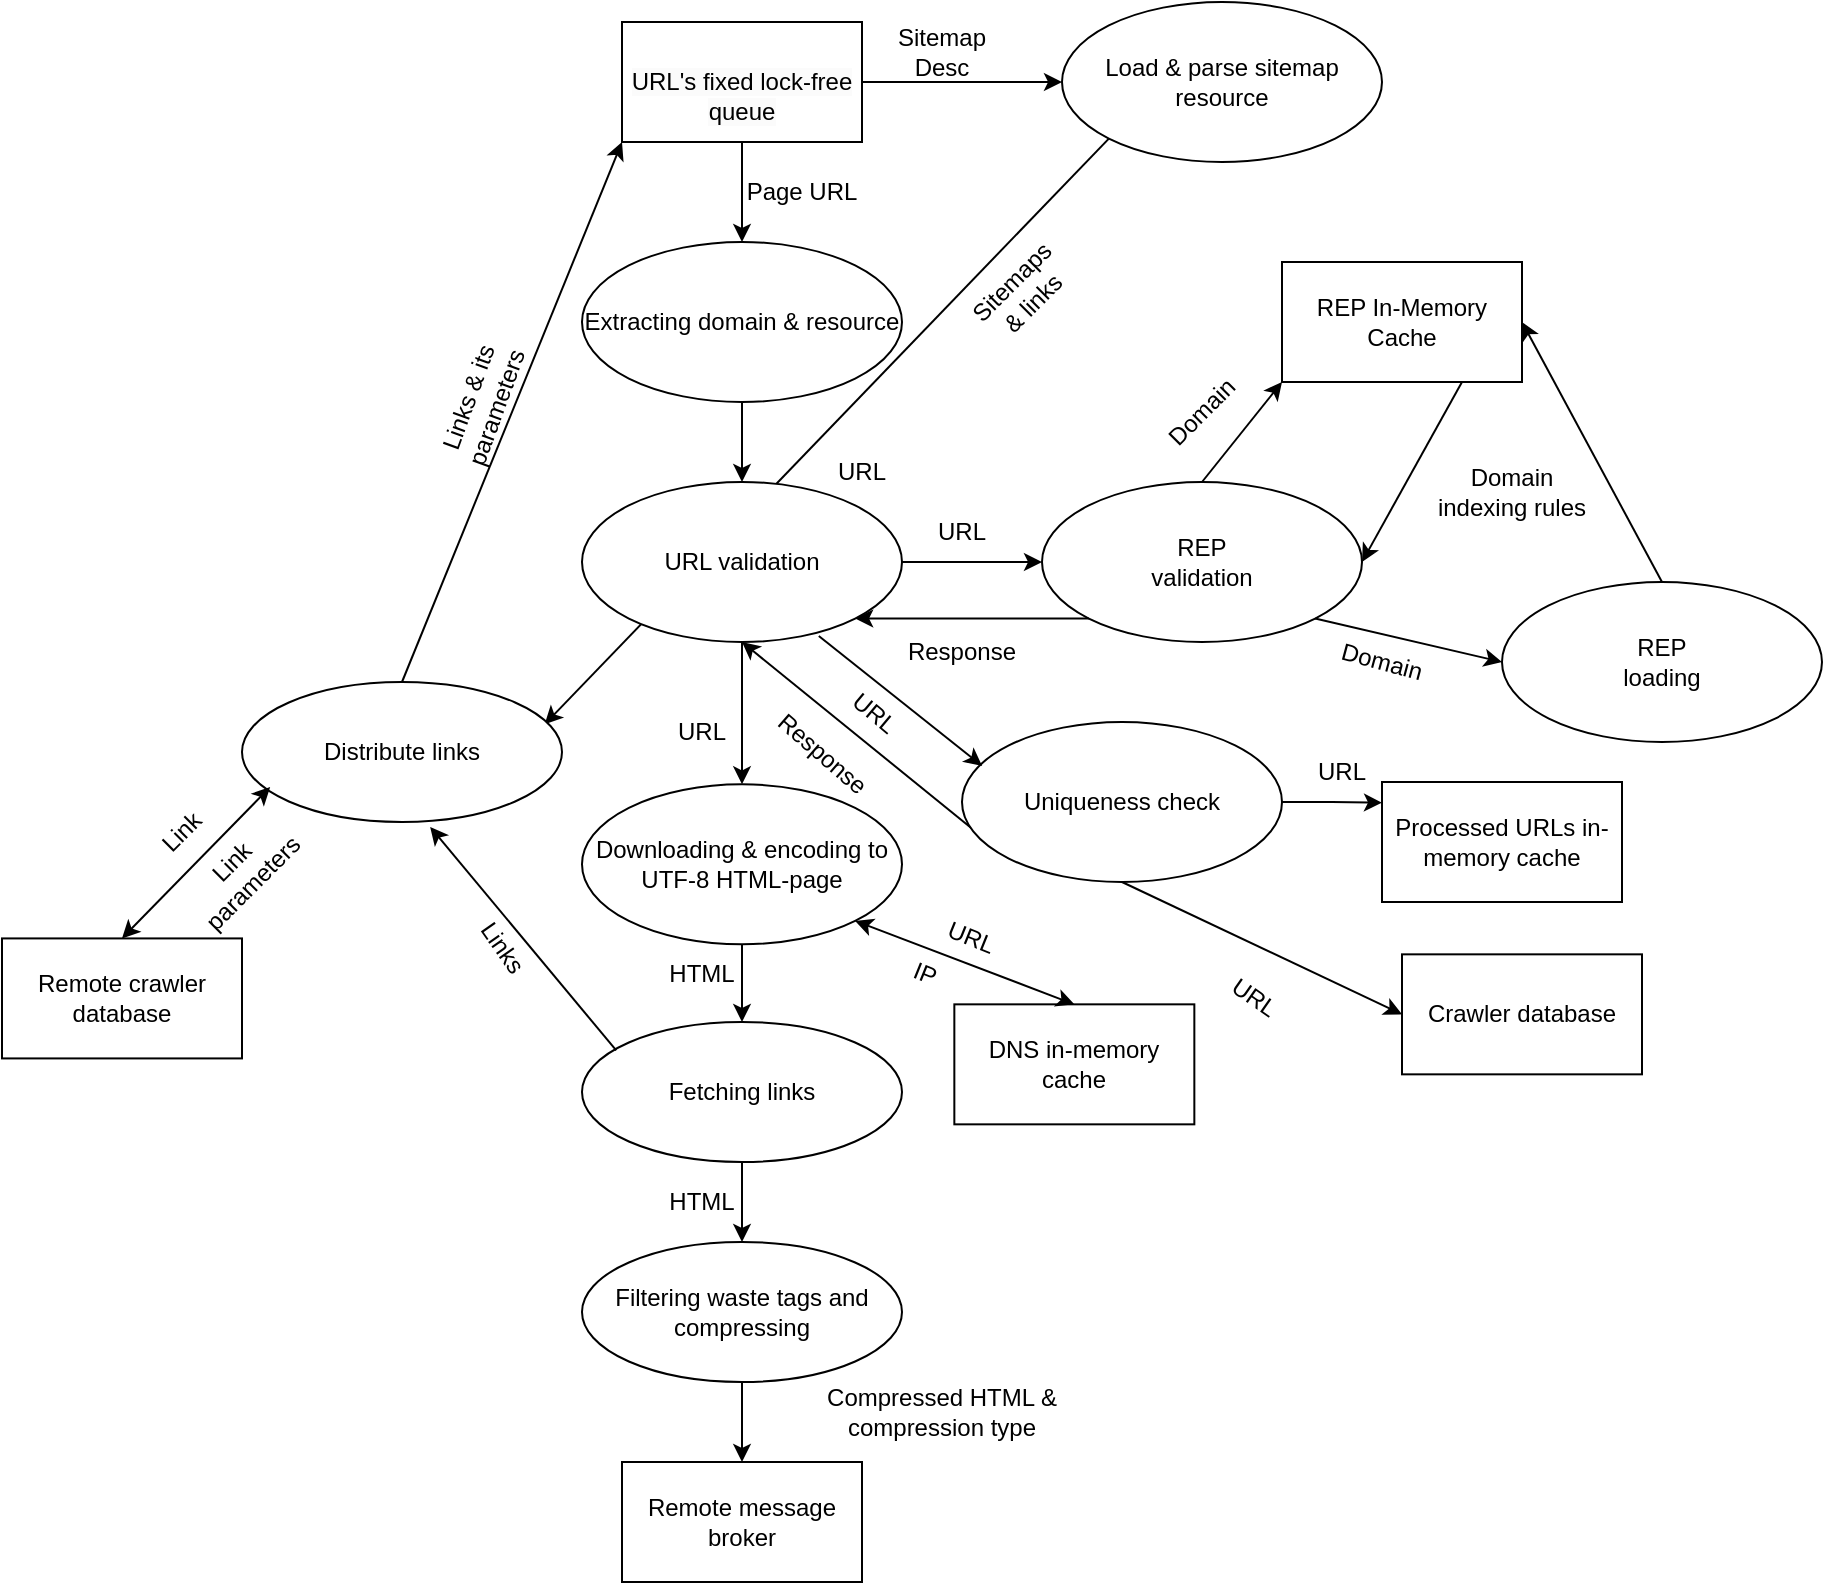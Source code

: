 <mxfile version="23.1.5" type="device">
  <diagram name="Страница — 1" id="eZ_tVCg_h0X2Gm_dTags">
    <mxGraphModel dx="2245" dy="828" grid="1" gridSize="10" guides="1" tooltips="1" connect="1" arrows="1" fold="1" page="1" pageScale="1" pageWidth="827" pageHeight="1169" math="0" shadow="0">
      <root>
        <mxCell id="0" />
        <mxCell id="1" parent="0" />
        <mxCell id="CQ96czjofzC0-EzZkyOq-5" value="" style="endArrow=classic;html=1;rounded=0;exitX=0;exitY=1;exitDx=0;exitDy=0;entryX=0.946;entryY=0.302;entryDx=0;entryDy=0;entryPerimeter=0;" parent="1" source="CQ96czjofzC0-EzZkyOq-1" target="QSmbt6kom0b3aY5u2v_s-62" edge="1">
          <mxGeometry width="50" height="50" relative="1" as="geometry">
            <mxPoint x="300" y="340" as="sourcePoint" />
            <mxPoint x="350" y="290" as="targetPoint" />
          </mxGeometry>
        </mxCell>
        <mxCell id="QSmbt6kom0b3aY5u2v_s-1" value="Extracting domain &amp;amp; resource" style="ellipse;whiteSpace=wrap;html=1;" parent="1" vertex="1">
          <mxGeometry x="80" y="280" width="160" height="80" as="geometry" />
        </mxCell>
        <mxCell id="QSmbt6kom0b3aY5u2v_s-2" value="" style="endArrow=classic;html=1;rounded=0;entryX=0.5;entryY=0;entryDx=0;entryDy=0;exitX=0.5;exitY=1;exitDx=0;exitDy=0;" parent="1" source="QSmbt6kom0b3aY5u2v_s-5" target="QSmbt6kom0b3aY5u2v_s-1" edge="1">
          <mxGeometry width="50" height="50" relative="1" as="geometry">
            <mxPoint x="140" y="240" as="sourcePoint" />
            <mxPoint x="150" y="190" as="targetPoint" />
          </mxGeometry>
        </mxCell>
        <mxCell id="QSmbt6kom0b3aY5u2v_s-3" value="URL" style="text;html=1;strokeColor=none;fillColor=none;align=center;verticalAlign=middle;whiteSpace=wrap;rounded=0;" parent="1" vertex="1">
          <mxGeometry x="240" y="410" width="60" height="30" as="geometry" />
        </mxCell>
        <mxCell id="QSmbt6kom0b3aY5u2v_s-17" value="URL" style="text;html=1;strokeColor=none;fillColor=none;align=center;verticalAlign=middle;whiteSpace=wrap;rounded=0;" parent="1" vertex="1">
          <mxGeometry x="190" y="370" width="60" height="50" as="geometry" />
        </mxCell>
        <mxCell id="QSmbt6kom0b3aY5u2v_s-5" value="&lt;br&gt;&lt;span style=&quot;color: rgb(0, 0, 0); font-family: Helvetica; font-size: 12px; font-style: normal; font-variant-ligatures: normal; font-variant-caps: normal; font-weight: 400; letter-spacing: normal; orphans: 2; text-align: center; text-indent: 0px; text-transform: none; widows: 2; word-spacing: 0px; -webkit-text-stroke-width: 0px; background-color: rgb(251, 251, 251); text-decoration-thickness: initial; text-decoration-style: initial; text-decoration-color: initial; float: none; display: inline !important;&quot;&gt;URL&#39;s fixed lock-free queue&lt;/span&gt;" style="rounded=0;whiteSpace=wrap;html=1;" parent="1" vertex="1">
          <mxGeometry x="100" y="170" width="120" height="60" as="geometry" />
        </mxCell>
        <mxCell id="QSmbt6kom0b3aY5u2v_s-9" value="" style="endArrow=classic;html=1;rounded=0;exitX=0.5;exitY=1;exitDx=0;exitDy=0;entryX=0.5;entryY=0;entryDx=0;entryDy=0;" parent="1" source="QSmbt6kom0b3aY5u2v_s-1" target="QSmbt6kom0b3aY5u2v_s-10" edge="1">
          <mxGeometry width="50" height="50" relative="1" as="geometry">
            <mxPoint x="240" y="490" as="sourcePoint" />
            <mxPoint x="160" y="400" as="targetPoint" />
          </mxGeometry>
        </mxCell>
        <mxCell id="QSmbt6kom0b3aY5u2v_s-10" value="URL validation" style="ellipse;whiteSpace=wrap;html=1;" parent="1" vertex="1">
          <mxGeometry x="80" y="400" width="160" height="80" as="geometry" />
        </mxCell>
        <mxCell id="QSmbt6kom0b3aY5u2v_s-12" value="REP In-Memory Cache" style="rounded=0;whiteSpace=wrap;html=1;" parent="1" vertex="1">
          <mxGeometry x="430" y="290" width="120" height="60" as="geometry" />
        </mxCell>
        <mxCell id="QSmbt6kom0b3aY5u2v_s-14" value="REP&lt;br&gt;validation" style="ellipse;whiteSpace=wrap;html=1;" parent="1" vertex="1">
          <mxGeometry x="310" y="400" width="160" height="80" as="geometry" />
        </mxCell>
        <mxCell id="QSmbt6kom0b3aY5u2v_s-15" value="" style="endArrow=classic;html=1;rounded=0;exitX=1;exitY=0.5;exitDx=0;exitDy=0;entryX=0;entryY=0.5;entryDx=0;entryDy=0;" parent="1" source="QSmbt6kom0b3aY5u2v_s-10" target="QSmbt6kom0b3aY5u2v_s-14" edge="1">
          <mxGeometry width="50" height="50" relative="1" as="geometry">
            <mxPoint x="260" y="460" as="sourcePoint" />
            <mxPoint x="300" y="540" as="targetPoint" />
          </mxGeometry>
        </mxCell>
        <mxCell id="QSmbt6kom0b3aY5u2v_s-16" value="Page URL" style="text;html=1;strokeColor=none;fillColor=none;align=center;verticalAlign=middle;whiteSpace=wrap;rounded=0;" parent="1" vertex="1">
          <mxGeometry x="160" y="240" width="60" height="30" as="geometry" />
        </mxCell>
        <mxCell id="QSmbt6kom0b3aY5u2v_s-19" value="" style="endArrow=classic;html=1;rounded=0;exitX=0.5;exitY=0;exitDx=0;exitDy=0;entryX=0;entryY=1;entryDx=0;entryDy=0;" parent="1" source="QSmbt6kom0b3aY5u2v_s-14" target="QSmbt6kom0b3aY5u2v_s-12" edge="1">
          <mxGeometry width="50" height="50" relative="1" as="geometry">
            <mxPoint x="510" y="430" as="sourcePoint" />
            <mxPoint x="560" y="380" as="targetPoint" />
          </mxGeometry>
        </mxCell>
        <mxCell id="QSmbt6kom0b3aY5u2v_s-20" value="Domain" style="text;html=1;strokeColor=none;fillColor=none;align=center;verticalAlign=middle;whiteSpace=wrap;rounded=0;rotation=-45;" parent="1" vertex="1">
          <mxGeometry x="360" y="350" width="60" height="30" as="geometry" />
        </mxCell>
        <mxCell id="QSmbt6kom0b3aY5u2v_s-22" value="" style="endArrow=classic;html=1;rounded=0;entryX=1;entryY=0.5;entryDx=0;entryDy=0;exitX=0.75;exitY=1;exitDx=0;exitDy=0;" parent="1" source="QSmbt6kom0b3aY5u2v_s-12" target="QSmbt6kom0b3aY5u2v_s-14" edge="1">
          <mxGeometry width="50" height="50" relative="1" as="geometry">
            <mxPoint x="670" y="500" as="sourcePoint" />
            <mxPoint x="720" y="450" as="targetPoint" />
          </mxGeometry>
        </mxCell>
        <mxCell id="QSmbt6kom0b3aY5u2v_s-23" value="Domain indexing rules" style="text;html=1;strokeColor=none;fillColor=none;align=center;verticalAlign=middle;whiteSpace=wrap;rounded=0;" parent="1" vertex="1">
          <mxGeometry x="500" y="390" width="90" height="30" as="geometry" />
        </mxCell>
        <mxCell id="QSmbt6kom0b3aY5u2v_s-25" value="REP&lt;br&gt;loading" style="ellipse;whiteSpace=wrap;html=1;" parent="1" vertex="1">
          <mxGeometry x="540" y="450" width="160" height="80" as="geometry" />
        </mxCell>
        <mxCell id="QSmbt6kom0b3aY5u2v_s-26" value="" style="endArrow=classic;html=1;rounded=0;exitX=1;exitY=1;exitDx=0;exitDy=0;entryX=0;entryY=0.5;entryDx=0;entryDy=0;" parent="1" source="QSmbt6kom0b3aY5u2v_s-14" target="QSmbt6kom0b3aY5u2v_s-25" edge="1">
          <mxGeometry width="50" height="50" relative="1" as="geometry">
            <mxPoint x="360" y="620" as="sourcePoint" />
            <mxPoint x="410" y="570" as="targetPoint" />
          </mxGeometry>
        </mxCell>
        <mxCell id="QSmbt6kom0b3aY5u2v_s-27" value="Domain" style="text;html=1;strokeColor=none;fillColor=none;align=center;verticalAlign=middle;whiteSpace=wrap;rounded=0;rotation=15;" parent="1" vertex="1">
          <mxGeometry x="450" y="475" width="60" height="30" as="geometry" />
        </mxCell>
        <mxCell id="QSmbt6kom0b3aY5u2v_s-28" value="" style="endArrow=classic;html=1;rounded=0;entryX=1;entryY=0.5;entryDx=0;entryDy=0;exitX=0.5;exitY=0;exitDx=0;exitDy=0;" parent="1" source="QSmbt6kom0b3aY5u2v_s-25" target="QSmbt6kom0b3aY5u2v_s-12" edge="1">
          <mxGeometry width="50" height="50" relative="1" as="geometry">
            <mxPoint x="690" y="430" as="sourcePoint" />
            <mxPoint x="740" y="380" as="targetPoint" />
          </mxGeometry>
        </mxCell>
        <mxCell id="QSmbt6kom0b3aY5u2v_s-29" value="" style="endArrow=classic;html=1;rounded=0;exitX=0;exitY=1;exitDx=0;exitDy=0;entryX=1;entryY=1;entryDx=0;entryDy=0;" parent="1" source="QSmbt6kom0b3aY5u2v_s-14" target="QSmbt6kom0b3aY5u2v_s-10" edge="1">
          <mxGeometry width="50" height="50" relative="1" as="geometry">
            <mxPoint x="280" y="580" as="sourcePoint" />
            <mxPoint x="330" y="530" as="targetPoint" />
          </mxGeometry>
        </mxCell>
        <mxCell id="QSmbt6kom0b3aY5u2v_s-30" value="Response" style="text;html=1;strokeColor=none;fillColor=none;align=center;verticalAlign=middle;whiteSpace=wrap;rounded=0;" parent="1" vertex="1">
          <mxGeometry x="240" y="470" width="60" height="30" as="geometry" />
        </mxCell>
        <mxCell id="QSmbt6kom0b3aY5u2v_s-39" style="rounded=0;orthogonalLoop=1;jettySize=auto;html=1;exitX=0.5;exitY=1;exitDx=0;exitDy=0;entryX=0;entryY=0.5;entryDx=0;entryDy=0;" parent="1" source="QSmbt6kom0b3aY5u2v_s-31" target="QSmbt6kom0b3aY5u2v_s-36" edge="1">
          <mxGeometry relative="1" as="geometry">
            <mxPoint x="460" y="750" as="targetPoint" />
          </mxGeometry>
        </mxCell>
        <mxCell id="QSmbt6kom0b3aY5u2v_s-45" style="rounded=0;orthogonalLoop=1;jettySize=auto;html=1;exitX=0;exitY=1;exitDx=0;exitDy=0;entryX=0.5;entryY=1;entryDx=0;entryDy=0;" parent="1" source="QSmbt6kom0b3aY5u2v_s-31" target="QSmbt6kom0b3aY5u2v_s-10" edge="1">
          <mxGeometry relative="1" as="geometry" />
        </mxCell>
        <mxCell id="QSmbt6kom0b3aY5u2v_s-31" value="Uniqueness check" style="ellipse;whiteSpace=wrap;html=1;" parent="1" vertex="1">
          <mxGeometry x="270" y="520" width="160" height="80" as="geometry" />
        </mxCell>
        <mxCell id="QSmbt6kom0b3aY5u2v_s-32" value="" style="endArrow=classic;html=1;rounded=0;exitX=0.74;exitY=0.963;exitDx=0;exitDy=0;exitPerimeter=0;entryX=0.063;entryY=0.275;entryDx=0;entryDy=0;entryPerimeter=0;" parent="1" source="QSmbt6kom0b3aY5u2v_s-10" target="QSmbt6kom0b3aY5u2v_s-31" edge="1">
          <mxGeometry width="50" height="50" relative="1" as="geometry">
            <mxPoint x="400" y="460" as="sourcePoint" />
            <mxPoint x="450" y="410" as="targetPoint" />
          </mxGeometry>
        </mxCell>
        <mxCell id="QSmbt6kom0b3aY5u2v_s-33" value="URL" style="text;html=1;strokeColor=none;fillColor=none;align=center;verticalAlign=middle;whiteSpace=wrap;rounded=0;rotation=40;" parent="1" vertex="1">
          <mxGeometry x="196.42" y="511.17" width="60" height="10" as="geometry" />
        </mxCell>
        <mxCell id="QSmbt6kom0b3aY5u2v_s-34" value="Processed URLs in-memory cache" style="rounded=0;whiteSpace=wrap;html=1;" parent="1" vertex="1">
          <mxGeometry x="480" y="550" width="120" height="60" as="geometry" />
        </mxCell>
        <mxCell id="QSmbt6kom0b3aY5u2v_s-36" value="Crawler database" style="rounded=0;whiteSpace=wrap;html=1;" parent="1" vertex="1">
          <mxGeometry x="490" y="636.17" width="120" height="60" as="geometry" />
        </mxCell>
        <mxCell id="QSmbt6kom0b3aY5u2v_s-37" style="edgeStyle=orthogonalEdgeStyle;rounded=0;orthogonalLoop=1;jettySize=auto;html=1;entryX=0;entryY=0.172;entryDx=0;entryDy=0;entryPerimeter=0;" parent="1" source="QSmbt6kom0b3aY5u2v_s-31" target="QSmbt6kom0b3aY5u2v_s-34" edge="1">
          <mxGeometry relative="1" as="geometry" />
        </mxCell>
        <mxCell id="QSmbt6kom0b3aY5u2v_s-41" value="URL" style="text;html=1;strokeColor=none;fillColor=none;align=center;verticalAlign=middle;whiteSpace=wrap;rounded=0;" parent="1" vertex="1">
          <mxGeometry x="430" y="530" width="60" height="30" as="geometry" />
        </mxCell>
        <mxCell id="QSmbt6kom0b3aY5u2v_s-43" value="URL" style="text;html=1;strokeColor=none;fillColor=none;align=center;verticalAlign=middle;whiteSpace=wrap;rounded=0;rotation=35;" parent="1" vertex="1">
          <mxGeometry x="386.17" y="648.21" width="60" height="20" as="geometry" />
        </mxCell>
        <mxCell id="QSmbt6kom0b3aY5u2v_s-46" value="Response" style="text;html=1;strokeColor=none;fillColor=none;align=center;verticalAlign=middle;whiteSpace=wrap;rounded=0;rotation=41;" parent="1" vertex="1">
          <mxGeometry x="170" y="521.17" width="60" height="30" as="geometry" />
        </mxCell>
        <mxCell id="QSmbt6kom0b3aY5u2v_s-47" value="" style="endArrow=classic;html=1;rounded=0;exitX=0.5;exitY=1;exitDx=0;exitDy=0;entryX=0.5;entryY=0;entryDx=0;entryDy=0;" parent="1" source="QSmbt6kom0b3aY5u2v_s-10" target="QSmbt6kom0b3aY5u2v_s-48" edge="1">
          <mxGeometry width="50" height="50" relative="1" as="geometry">
            <mxPoint x="120" y="650" as="sourcePoint" />
            <mxPoint x="160" y="560" as="targetPoint" />
          </mxGeometry>
        </mxCell>
        <mxCell id="QSmbt6kom0b3aY5u2v_s-48" value="Downloading &amp;amp; encoding to UTF-8 HTML-page" style="ellipse;whiteSpace=wrap;html=1;" parent="1" vertex="1">
          <mxGeometry x="80" y="551.17" width="160" height="80" as="geometry" />
        </mxCell>
        <mxCell id="QSmbt6kom0b3aY5u2v_s-49" value="URL" style="text;html=1;strokeColor=none;fillColor=none;align=center;verticalAlign=middle;whiteSpace=wrap;rounded=0;" parent="1" vertex="1">
          <mxGeometry x="110" y="500" width="60" height="50" as="geometry" />
        </mxCell>
        <mxCell id="QSmbt6kom0b3aY5u2v_s-50" value="Fetching links" style="ellipse;whiteSpace=wrap;html=1;" parent="1" vertex="1">
          <mxGeometry x="80" y="670" width="160" height="70" as="geometry" />
        </mxCell>
        <mxCell id="QSmbt6kom0b3aY5u2v_s-51" value="" style="endArrow=classic;html=1;rounded=0;exitX=0.5;exitY=1;exitDx=0;exitDy=0;entryX=0.5;entryY=0;entryDx=0;entryDy=0;" parent="1" source="QSmbt6kom0b3aY5u2v_s-48" target="QSmbt6kom0b3aY5u2v_s-50" edge="1">
          <mxGeometry width="50" height="50" relative="1" as="geometry">
            <mxPoint x="60" y="690" as="sourcePoint" />
            <mxPoint x="110" y="640" as="targetPoint" />
          </mxGeometry>
        </mxCell>
        <mxCell id="QSmbt6kom0b3aY5u2v_s-52" value="" style="endArrow=classic;html=1;rounded=0;exitX=0.5;exitY=1;exitDx=0;exitDy=0;entryX=0.5;entryY=0;entryDx=0;entryDy=0;" parent="1" source="QSmbt6kom0b3aY5u2v_s-50" target="QSmbt6kom0b3aY5u2v_s-55" edge="1">
          <mxGeometry width="50" height="50" relative="1" as="geometry">
            <mxPoint x="100" y="860" as="sourcePoint" />
            <mxPoint x="160" y="800" as="targetPoint" />
          </mxGeometry>
        </mxCell>
        <mxCell id="QSmbt6kom0b3aY5u2v_s-53" value="HTML" style="text;html=1;strokeColor=none;fillColor=none;align=center;verticalAlign=middle;whiteSpace=wrap;rounded=0;" parent="1" vertex="1">
          <mxGeometry x="110" y="631.17" width="60" height="30" as="geometry" />
        </mxCell>
        <mxCell id="QSmbt6kom0b3aY5u2v_s-54" value="HTML" style="text;html=1;strokeColor=none;fillColor=none;align=center;verticalAlign=middle;whiteSpace=wrap;rounded=0;" parent="1" vertex="1">
          <mxGeometry x="110" y="745" width="60" height="30" as="geometry" />
        </mxCell>
        <mxCell id="QSmbt6kom0b3aY5u2v_s-58" style="edgeStyle=orthogonalEdgeStyle;rounded=0;orthogonalLoop=1;jettySize=auto;html=1;exitX=0.5;exitY=1;exitDx=0;exitDy=0;" parent="1" source="QSmbt6kom0b3aY5u2v_s-55" target="QSmbt6kom0b3aY5u2v_s-57" edge="1">
          <mxGeometry relative="1" as="geometry" />
        </mxCell>
        <mxCell id="QSmbt6kom0b3aY5u2v_s-55" value="Filtering waste tags and compressing" style="ellipse;whiteSpace=wrap;html=1;" parent="1" vertex="1">
          <mxGeometry x="80" y="780" width="160" height="70" as="geometry" />
        </mxCell>
        <mxCell id="QSmbt6kom0b3aY5u2v_s-57" value="Remote message broker" style="rounded=0;whiteSpace=wrap;html=1;" parent="1" vertex="1">
          <mxGeometry x="100" y="890" width="120" height="60" as="geometry" />
        </mxCell>
        <mxCell id="QSmbt6kom0b3aY5u2v_s-59" value="Compressed HTML &amp;amp; compression type" style="text;html=1;strokeColor=none;fillColor=none;align=center;verticalAlign=middle;whiteSpace=wrap;rounded=0;" parent="1" vertex="1">
          <mxGeometry x="190" y="850" width="140" height="30" as="geometry" />
        </mxCell>
        <mxCell id="QSmbt6kom0b3aY5u2v_s-61" value="" style="endArrow=classic;html=1;rounded=0;exitX=0.107;exitY=0.203;exitDx=0;exitDy=0;entryX=0.588;entryY=1.035;entryDx=0;entryDy=0;exitPerimeter=0;entryPerimeter=0;" parent="1" source="QSmbt6kom0b3aY5u2v_s-50" target="QSmbt6kom0b3aY5u2v_s-62" edge="1">
          <mxGeometry width="50" height="50" relative="1" as="geometry">
            <mxPoint x="20" y="660" as="sourcePoint" />
            <mxPoint x="70" y="610" as="targetPoint" />
          </mxGeometry>
        </mxCell>
        <mxCell id="QSmbt6kom0b3aY5u2v_s-62" value="Distribute links" style="ellipse;whiteSpace=wrap;html=1;" parent="1" vertex="1">
          <mxGeometry x="-90" y="500" width="160" height="70" as="geometry" />
        </mxCell>
        <mxCell id="QSmbt6kom0b3aY5u2v_s-63" value="Links" style="text;html=1;strokeColor=none;fillColor=none;align=center;verticalAlign=middle;whiteSpace=wrap;rounded=0;rotation=55;" parent="1" vertex="1">
          <mxGeometry x="10" y="618.21" width="60" height="30" as="geometry" />
        </mxCell>
        <mxCell id="QSmbt6kom0b3aY5u2v_s-64" value="" style="endArrow=classic;html=1;rounded=0;exitX=0.5;exitY=0;exitDx=0;exitDy=0;entryX=0;entryY=1;entryDx=0;entryDy=0;" parent="1" source="QSmbt6kom0b3aY5u2v_s-62" target="QSmbt6kom0b3aY5u2v_s-5" edge="1">
          <mxGeometry width="50" height="50" relative="1" as="geometry">
            <mxPoint x="-70" y="440" as="sourcePoint" />
            <mxPoint x="-20" y="390" as="targetPoint" />
          </mxGeometry>
        </mxCell>
        <mxCell id="QSmbt6kom0b3aY5u2v_s-65" value="Links &amp;amp; its parameters" style="text;html=1;strokeColor=none;fillColor=none;align=center;verticalAlign=middle;whiteSpace=wrap;rounded=0;rotation=-70;" parent="1" vertex="1">
          <mxGeometry y="350.0" width="60" height="20" as="geometry" />
        </mxCell>
        <mxCell id="QSmbt6kom0b3aY5u2v_s-75" value="Remote crawler database" style="rounded=0;whiteSpace=wrap;html=1;" parent="1" vertex="1">
          <mxGeometry x="-210" y="628.21" width="120" height="60" as="geometry" />
        </mxCell>
        <mxCell id="QSmbt6kom0b3aY5u2v_s-77" value="" style="endArrow=classic;startArrow=classic;html=1;rounded=0;entryX=0.088;entryY=0.75;entryDx=0;entryDy=0;entryPerimeter=0;exitX=0.5;exitY=0;exitDx=0;exitDy=0;" parent="1" source="QSmbt6kom0b3aY5u2v_s-75" target="QSmbt6kom0b3aY5u2v_s-62" edge="1">
          <mxGeometry width="50" height="50" relative="1" as="geometry">
            <mxPoint x="-190" y="620" as="sourcePoint" />
            <mxPoint x="-140" y="570" as="targetPoint" />
          </mxGeometry>
        </mxCell>
        <mxCell id="QSmbt6kom0b3aY5u2v_s-78" value="Link" style="text;html=1;strokeColor=none;fillColor=none;align=center;verticalAlign=middle;whiteSpace=wrap;rounded=0;rotation=-45;" parent="1" vertex="1">
          <mxGeometry x="-140" y="565" width="40" height="20" as="geometry" />
        </mxCell>
        <mxCell id="QSmbt6kom0b3aY5u2v_s-79" value="Link parameters" style="text;html=1;strokeColor=none;fillColor=none;align=center;verticalAlign=middle;whiteSpace=wrap;rounded=0;rotation=-45;" parent="1" vertex="1">
          <mxGeometry x="-110" y="585" width="40" height="20" as="geometry" />
        </mxCell>
        <mxCell id="QSmbt6kom0b3aY5u2v_s-81" value="DNS in-memory cache" style="rounded=0;whiteSpace=wrap;html=1;" parent="1" vertex="1">
          <mxGeometry x="266.17" y="661.17" width="120" height="60" as="geometry" />
        </mxCell>
        <mxCell id="QSmbt6kom0b3aY5u2v_s-82" value="" style="endArrow=classic;startArrow=classic;html=1;rounded=0;entryX=1;entryY=1;entryDx=0;entryDy=0;exitX=0.5;exitY=0;exitDx=0;exitDy=0;" parent="1" source="QSmbt6kom0b3aY5u2v_s-81" target="QSmbt6kom0b3aY5u2v_s-48" edge="1">
          <mxGeometry width="50" height="50" relative="1" as="geometry">
            <mxPoint y="800" as="sourcePoint" />
            <mxPoint x="50" y="750" as="targetPoint" />
          </mxGeometry>
        </mxCell>
        <mxCell id="QSmbt6kom0b3aY5u2v_s-83" value="URL" style="text;html=1;strokeColor=none;fillColor=none;align=center;verticalAlign=middle;whiteSpace=wrap;rounded=0;rotation=22;" parent="1" vertex="1">
          <mxGeometry x="256.42" y="618.21" width="36.79" height="20" as="geometry" />
        </mxCell>
        <mxCell id="QSmbt6kom0b3aY5u2v_s-86" value="IP" style="text;html=1;strokeColor=none;fillColor=none;align=center;verticalAlign=middle;whiteSpace=wrap;rounded=0;rotation=22;" parent="1" vertex="1">
          <mxGeometry x="233.21" y="636.17" width="36.79" height="20" as="geometry" />
        </mxCell>
        <mxCell id="CQ96czjofzC0-EzZkyOq-1" value="Load &amp;amp; parse sitemap resource" style="ellipse;whiteSpace=wrap;html=1;" parent="1" vertex="1">
          <mxGeometry x="320" y="160" width="160" height="80" as="geometry" />
        </mxCell>
        <mxCell id="CQ96czjofzC0-EzZkyOq-2" value="" style="endArrow=classic;html=1;rounded=0;exitX=1;exitY=0.5;exitDx=0;exitDy=0;entryX=0;entryY=0.5;entryDx=0;entryDy=0;" parent="1" source="QSmbt6kom0b3aY5u2v_s-5" target="CQ96czjofzC0-EzZkyOq-1" edge="1">
          <mxGeometry width="50" height="50" relative="1" as="geometry">
            <mxPoint x="380" y="290" as="sourcePoint" />
            <mxPoint x="430" y="240" as="targetPoint" />
          </mxGeometry>
        </mxCell>
        <mxCell id="CQ96czjofzC0-EzZkyOq-3" value="Sitemap Desc" style="text;html=1;strokeColor=none;fillColor=none;align=center;verticalAlign=middle;whiteSpace=wrap;rounded=0;" parent="1" vertex="1">
          <mxGeometry x="230" y="170" width="60" height="30" as="geometry" />
        </mxCell>
        <mxCell id="CQ96czjofzC0-EzZkyOq-6" value="Sitemaps &amp;amp; links" style="text;html=1;strokeColor=none;fillColor=none;align=center;verticalAlign=middle;whiteSpace=wrap;rounded=0;rotation=-45;" parent="1" vertex="1">
          <mxGeometry x="270" y="290" width="60" height="30" as="geometry" />
        </mxCell>
      </root>
    </mxGraphModel>
  </diagram>
</mxfile>
